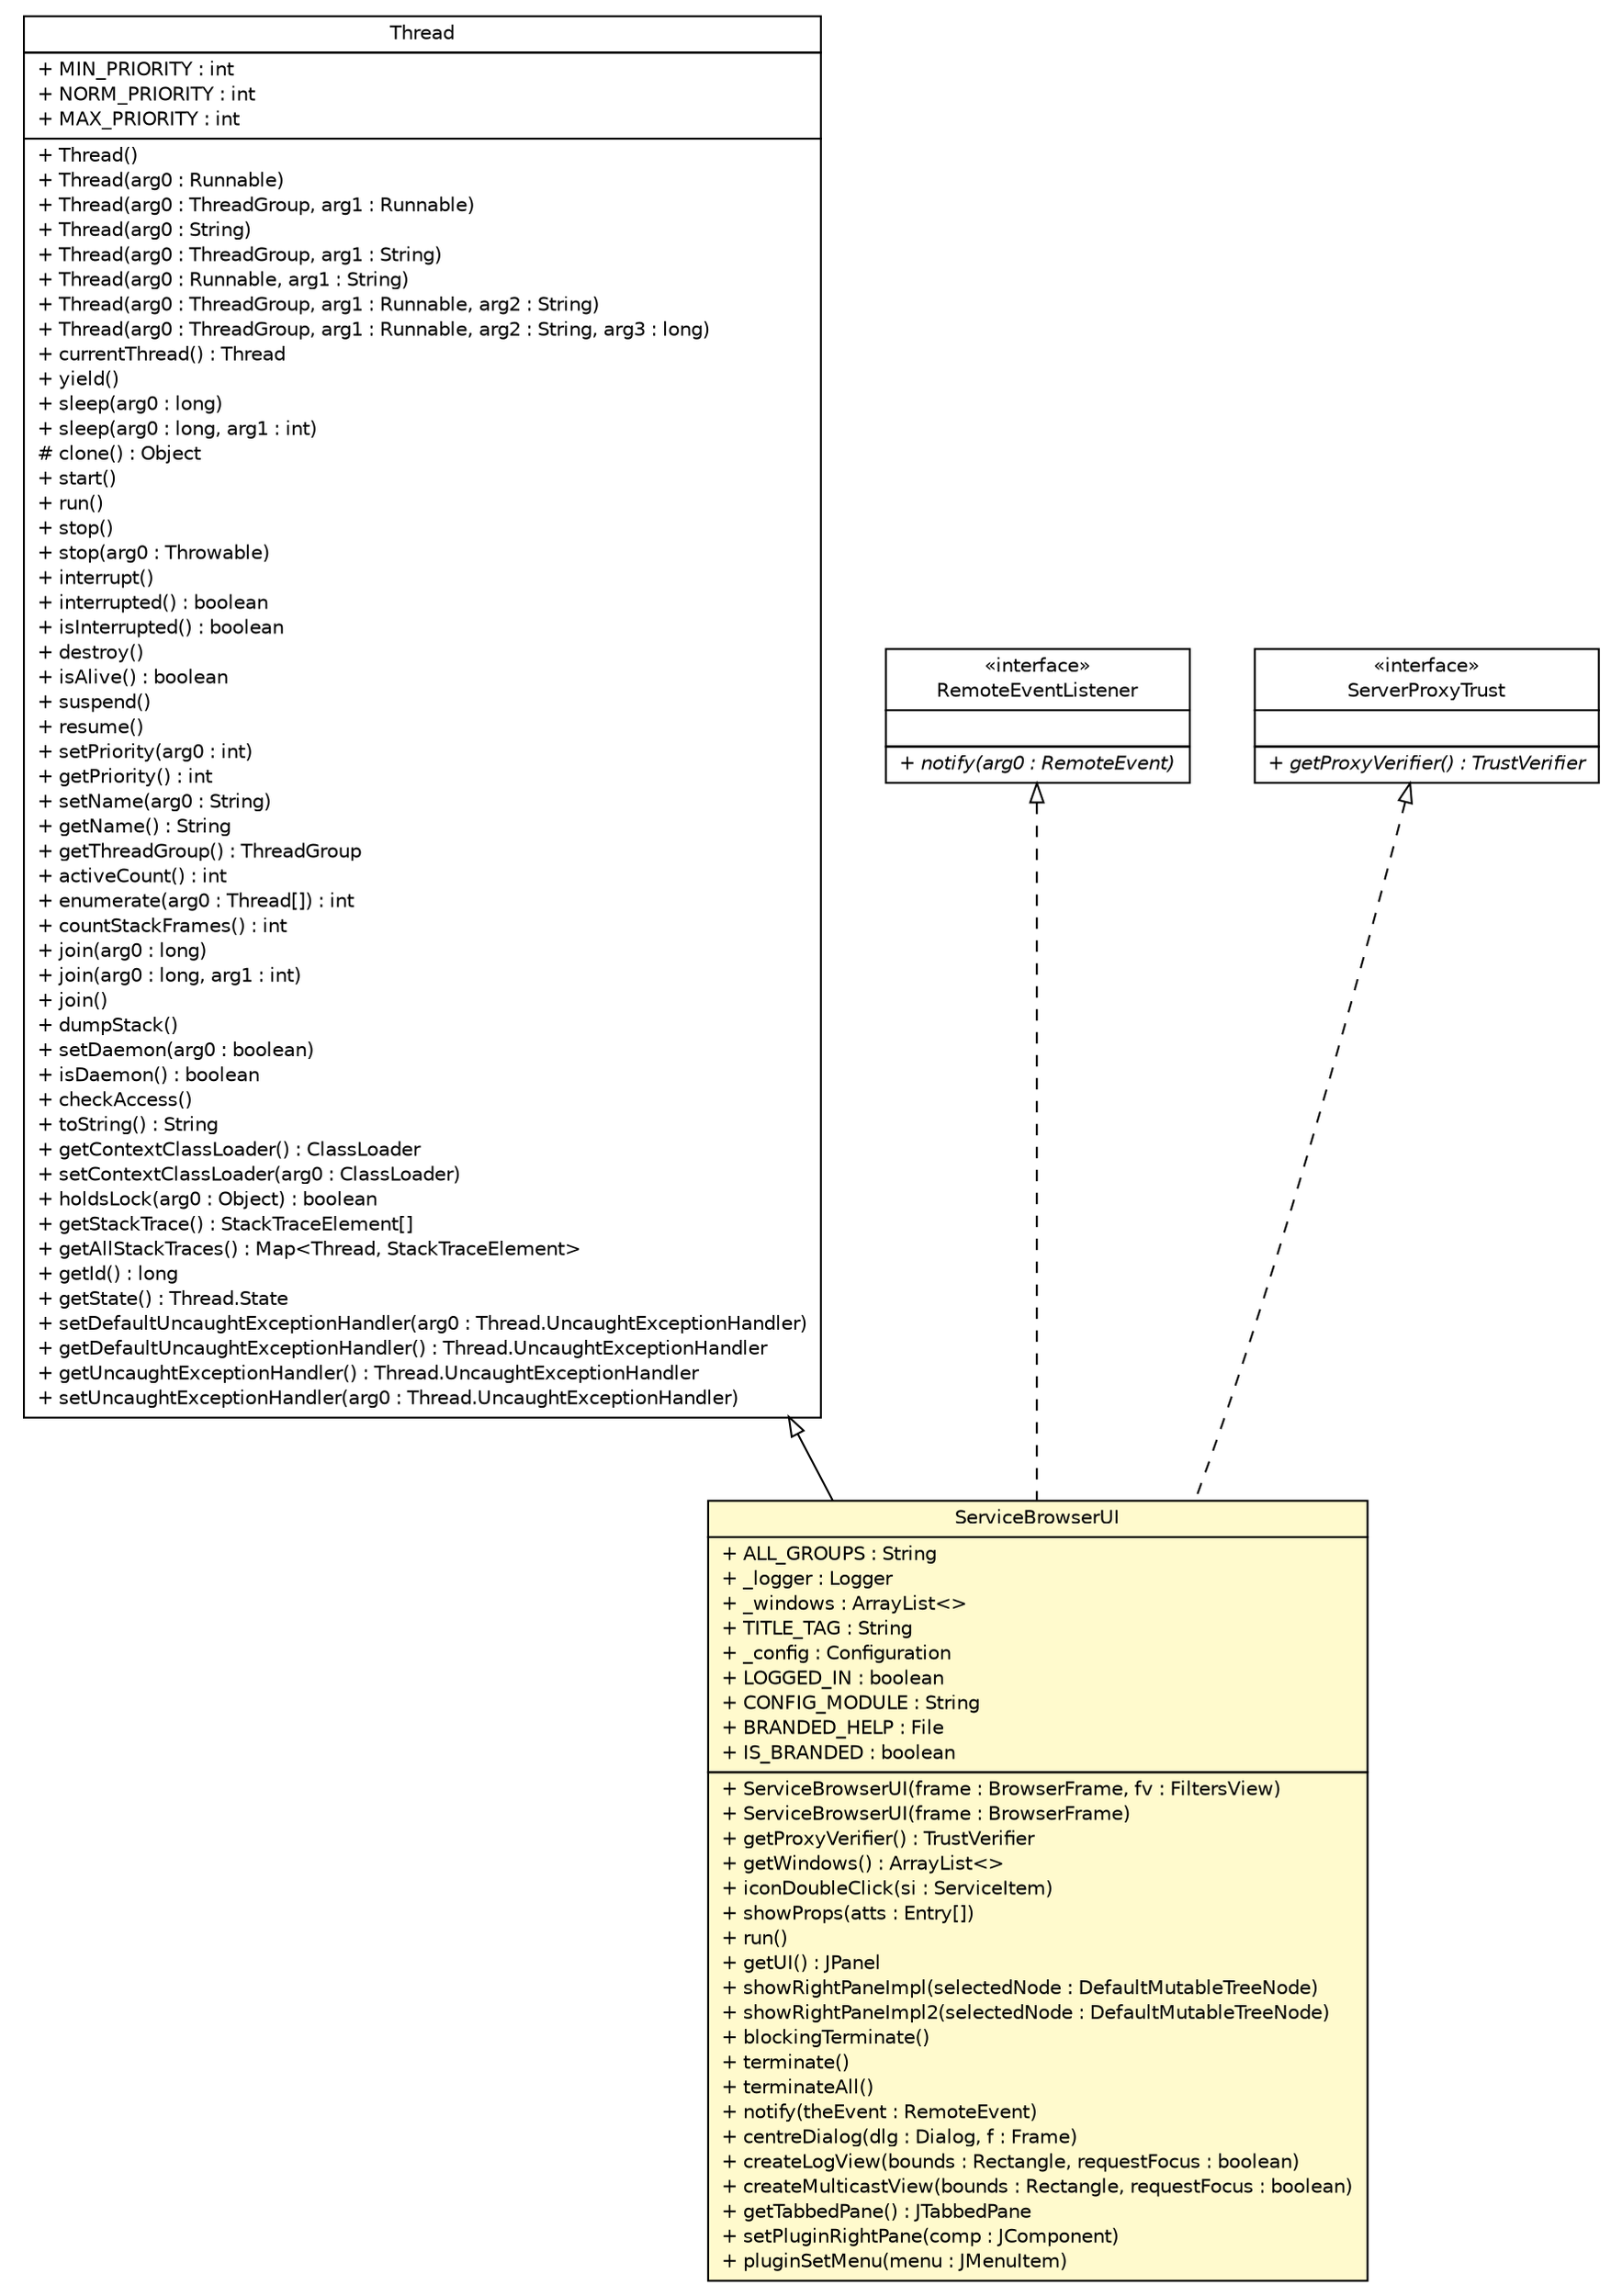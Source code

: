 #!/usr/local/bin/dot
#
# Class diagram 
# Generated by UMLGraph version R5_6 (http://www.umlgraph.org/)
#

digraph G {
	edge [fontname="Helvetica",fontsize=10,labelfontname="Helvetica",labelfontsize=10];
	node [fontname="Helvetica",fontsize=10,shape=plaintext];
	nodesep=0.25;
	ranksep=0.5;
	// sorcer.ssb.tools.plugin.browser.ServiceBrowserUI
	c495733 [label=<<table title="sorcer.ssb.tools.plugin.browser.ServiceBrowserUI" border="0" cellborder="1" cellspacing="0" cellpadding="2" port="p" bgcolor="lemonChiffon" href="./ServiceBrowserUI.html">
		<tr><td><table border="0" cellspacing="0" cellpadding="1">
<tr><td align="center" balign="center"> ServiceBrowserUI </td></tr>
		</table></td></tr>
		<tr><td><table border="0" cellspacing="0" cellpadding="1">
<tr><td align="left" balign="left"> + ALL_GROUPS : String </td></tr>
<tr><td align="left" balign="left"> + _logger : Logger </td></tr>
<tr><td align="left" balign="left"> + _windows : ArrayList&lt;&gt; </td></tr>
<tr><td align="left" balign="left"> + TITLE_TAG : String </td></tr>
<tr><td align="left" balign="left"> + _config : Configuration </td></tr>
<tr><td align="left" balign="left"> + LOGGED_IN : boolean </td></tr>
<tr><td align="left" balign="left"> + CONFIG_MODULE : String </td></tr>
<tr><td align="left" balign="left"> + BRANDED_HELP : File </td></tr>
<tr><td align="left" balign="left"> + IS_BRANDED : boolean </td></tr>
		</table></td></tr>
		<tr><td><table border="0" cellspacing="0" cellpadding="1">
<tr><td align="left" balign="left"> + ServiceBrowserUI(frame : BrowserFrame, fv : FiltersView) </td></tr>
<tr><td align="left" balign="left"> + ServiceBrowserUI(frame : BrowserFrame) </td></tr>
<tr><td align="left" balign="left"> + getProxyVerifier() : TrustVerifier </td></tr>
<tr><td align="left" balign="left"> + getWindows() : ArrayList&lt;&gt; </td></tr>
<tr><td align="left" balign="left"> + iconDoubleClick(si : ServiceItem) </td></tr>
<tr><td align="left" balign="left"> + showProps(atts : Entry[]) </td></tr>
<tr><td align="left" balign="left"> + run() </td></tr>
<tr><td align="left" balign="left"> + getUI() : JPanel </td></tr>
<tr><td align="left" balign="left"> + showRightPaneImpl(selectedNode : DefaultMutableTreeNode) </td></tr>
<tr><td align="left" balign="left"> + showRightPaneImpl2(selectedNode : DefaultMutableTreeNode) </td></tr>
<tr><td align="left" balign="left"> + blockingTerminate() </td></tr>
<tr><td align="left" balign="left"> + terminate() </td></tr>
<tr><td align="left" balign="left"> + terminateAll() </td></tr>
<tr><td align="left" balign="left"> + notify(theEvent : RemoteEvent) </td></tr>
<tr><td align="left" balign="left"> + centreDialog(dlg : Dialog, f : Frame) </td></tr>
<tr><td align="left" balign="left"> + createLogView(bounds : Rectangle, requestFocus : boolean) </td></tr>
<tr><td align="left" balign="left"> + createMulticastView(bounds : Rectangle, requestFocus : boolean) </td></tr>
<tr><td align="left" balign="left"> + getTabbedPane() : JTabbedPane </td></tr>
<tr><td align="left" balign="left"> + setPluginRightPane(comp : JComponent) </td></tr>
<tr><td align="left" balign="left"> + pluginSetMenu(menu : JMenuItem) </td></tr>
		</table></td></tr>
		</table>>, URL="./ServiceBrowserUI.html", fontname="Helvetica", fontcolor="black", fontsize=10.0];
	//sorcer.ssb.tools.plugin.browser.ServiceBrowserUI extends java.lang.Thread
	c495851:p -> c495733:p [dir=back,arrowtail=empty];
	//sorcer.ssb.tools.plugin.browser.ServiceBrowserUI implements net.jini.core.event.RemoteEventListener
	c495852:p -> c495733:p [dir=back,arrowtail=empty,style=dashed];
	//sorcer.ssb.tools.plugin.browser.ServiceBrowserUI implements net.jini.security.proxytrust.ServerProxyTrust
	c495853:p -> c495733:p [dir=back,arrowtail=empty,style=dashed];
	// java.lang.Thread
	c495851 [label=<<table title="java.lang.Thread" border="0" cellborder="1" cellspacing="0" cellpadding="2" port="p" href="http://docs.oracle.com/javase/7/docs/api/java/lang/Thread.html">
		<tr><td><table border="0" cellspacing="0" cellpadding="1">
<tr><td align="center" balign="center"> Thread </td></tr>
		</table></td></tr>
		<tr><td><table border="0" cellspacing="0" cellpadding="1">
<tr><td align="left" balign="left"> + MIN_PRIORITY : int </td></tr>
<tr><td align="left" balign="left"> + NORM_PRIORITY : int </td></tr>
<tr><td align="left" balign="left"> + MAX_PRIORITY : int </td></tr>
		</table></td></tr>
		<tr><td><table border="0" cellspacing="0" cellpadding="1">
<tr><td align="left" balign="left"> + Thread() </td></tr>
<tr><td align="left" balign="left"> + Thread(arg0 : Runnable) </td></tr>
<tr><td align="left" balign="left"> + Thread(arg0 : ThreadGroup, arg1 : Runnable) </td></tr>
<tr><td align="left" balign="left"> + Thread(arg0 : String) </td></tr>
<tr><td align="left" balign="left"> + Thread(arg0 : ThreadGroup, arg1 : String) </td></tr>
<tr><td align="left" balign="left"> + Thread(arg0 : Runnable, arg1 : String) </td></tr>
<tr><td align="left" balign="left"> + Thread(arg0 : ThreadGroup, arg1 : Runnable, arg2 : String) </td></tr>
<tr><td align="left" balign="left"> + Thread(arg0 : ThreadGroup, arg1 : Runnable, arg2 : String, arg3 : long) </td></tr>
<tr><td align="left" balign="left"> + currentThread() : Thread </td></tr>
<tr><td align="left" balign="left"> + yield() </td></tr>
<tr><td align="left" balign="left"> + sleep(arg0 : long) </td></tr>
<tr><td align="left" balign="left"> + sleep(arg0 : long, arg1 : int) </td></tr>
<tr><td align="left" balign="left"> # clone() : Object </td></tr>
<tr><td align="left" balign="left"> + start() </td></tr>
<tr><td align="left" balign="left"> + run() </td></tr>
<tr><td align="left" balign="left"> + stop() </td></tr>
<tr><td align="left" balign="left"> + stop(arg0 : Throwable) </td></tr>
<tr><td align="left" balign="left"> + interrupt() </td></tr>
<tr><td align="left" balign="left"> + interrupted() : boolean </td></tr>
<tr><td align="left" balign="left"> + isInterrupted() : boolean </td></tr>
<tr><td align="left" balign="left"> + destroy() </td></tr>
<tr><td align="left" balign="left"> + isAlive() : boolean </td></tr>
<tr><td align="left" balign="left"> + suspend() </td></tr>
<tr><td align="left" balign="left"> + resume() </td></tr>
<tr><td align="left" balign="left"> + setPriority(arg0 : int) </td></tr>
<tr><td align="left" balign="left"> + getPriority() : int </td></tr>
<tr><td align="left" balign="left"> + setName(arg0 : String) </td></tr>
<tr><td align="left" balign="left"> + getName() : String </td></tr>
<tr><td align="left" balign="left"> + getThreadGroup() : ThreadGroup </td></tr>
<tr><td align="left" balign="left"> + activeCount() : int </td></tr>
<tr><td align="left" balign="left"> + enumerate(arg0 : Thread[]) : int </td></tr>
<tr><td align="left" balign="left"> + countStackFrames() : int </td></tr>
<tr><td align="left" balign="left"> + join(arg0 : long) </td></tr>
<tr><td align="left" balign="left"> + join(arg0 : long, arg1 : int) </td></tr>
<tr><td align="left" balign="left"> + join() </td></tr>
<tr><td align="left" balign="left"> + dumpStack() </td></tr>
<tr><td align="left" balign="left"> + setDaemon(arg0 : boolean) </td></tr>
<tr><td align="left" balign="left"> + isDaemon() : boolean </td></tr>
<tr><td align="left" balign="left"> + checkAccess() </td></tr>
<tr><td align="left" balign="left"> + toString() : String </td></tr>
<tr><td align="left" balign="left"> + getContextClassLoader() : ClassLoader </td></tr>
<tr><td align="left" balign="left"> + setContextClassLoader(arg0 : ClassLoader) </td></tr>
<tr><td align="left" balign="left"> + holdsLock(arg0 : Object) : boolean </td></tr>
<tr><td align="left" balign="left"> + getStackTrace() : StackTraceElement[] </td></tr>
<tr><td align="left" balign="left"> + getAllStackTraces() : Map&lt;Thread, StackTraceElement&gt; </td></tr>
<tr><td align="left" balign="left"> + getId() : long </td></tr>
<tr><td align="left" balign="left"> + getState() : Thread.State </td></tr>
<tr><td align="left" balign="left"> + setDefaultUncaughtExceptionHandler(arg0 : Thread.UncaughtExceptionHandler) </td></tr>
<tr><td align="left" balign="left"> + getDefaultUncaughtExceptionHandler() : Thread.UncaughtExceptionHandler </td></tr>
<tr><td align="left" balign="left"> + getUncaughtExceptionHandler() : Thread.UncaughtExceptionHandler </td></tr>
<tr><td align="left" balign="left"> + setUncaughtExceptionHandler(arg0 : Thread.UncaughtExceptionHandler) </td></tr>
		</table></td></tr>
		</table>>, URL="http://docs.oracle.com/javase/7/docs/api/java/lang/Thread.html", fontname="Helvetica", fontcolor="black", fontsize=10.0];
	// net.jini.security.proxytrust.ServerProxyTrust
	c495853 [label=<<table title="net.jini.security.proxytrust.ServerProxyTrust" border="0" cellborder="1" cellspacing="0" cellpadding="2" port="p" href="https://river.apache.org/doc/api/net/jini/security/proxytrust/ServerProxyTrust.html">
		<tr><td><table border="0" cellspacing="0" cellpadding="1">
<tr><td align="center" balign="center"> &#171;interface&#187; </td></tr>
<tr><td align="center" balign="center"> ServerProxyTrust </td></tr>
		</table></td></tr>
		<tr><td><table border="0" cellspacing="0" cellpadding="1">
<tr><td align="left" balign="left">  </td></tr>
		</table></td></tr>
		<tr><td><table border="0" cellspacing="0" cellpadding="1">
<tr><td align="left" balign="left"><font face="Helvetica-Oblique" point-size="10.0"> + getProxyVerifier() : TrustVerifier </font></td></tr>
		</table></td></tr>
		</table>>, URL="https://river.apache.org/doc/api/net/jini/security/proxytrust/ServerProxyTrust.html", fontname="Helvetica", fontcolor="black", fontsize=10.0];
	// net.jini.core.event.RemoteEventListener
	c495852 [label=<<table title="net.jini.core.event.RemoteEventListener" border="0" cellborder="1" cellspacing="0" cellpadding="2" port="p" href="https://river.apache.org/doc/api/net/jini/core/event/RemoteEventListener.html">
		<tr><td><table border="0" cellspacing="0" cellpadding="1">
<tr><td align="center" balign="center"> &#171;interface&#187; </td></tr>
<tr><td align="center" balign="center"> RemoteEventListener </td></tr>
		</table></td></tr>
		<tr><td><table border="0" cellspacing="0" cellpadding="1">
<tr><td align="left" balign="left">  </td></tr>
		</table></td></tr>
		<tr><td><table border="0" cellspacing="0" cellpadding="1">
<tr><td align="left" balign="left"><font face="Helvetica-Oblique" point-size="10.0"> + notify(arg0 : RemoteEvent) </font></td></tr>
		</table></td></tr>
		</table>>, URL="https://river.apache.org/doc/api/net/jini/core/event/RemoteEventListener.html", fontname="Helvetica", fontcolor="black", fontsize=10.0];
}

